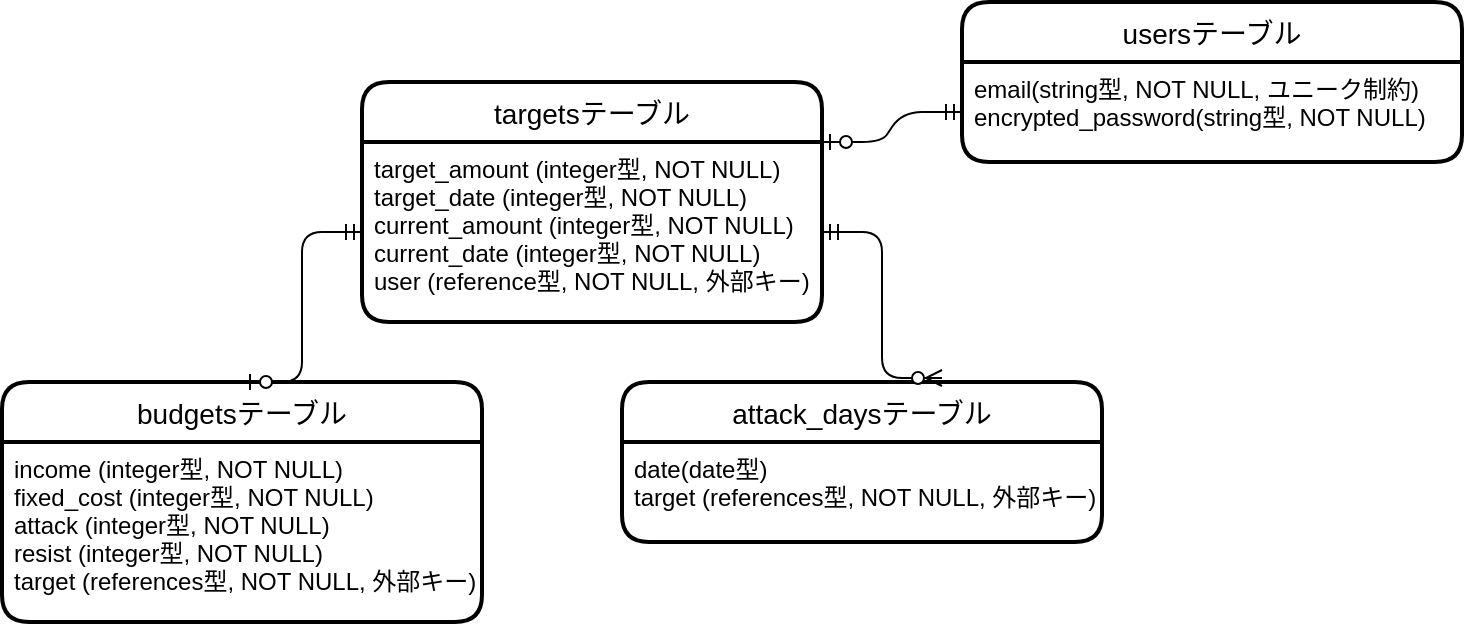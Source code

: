 <mxfile>
    <diagram id="yHRTXfMH0183FnZ9Wa_6" name="ページ1">
        <mxGraphModel dx="459" dy="326" grid="1" gridSize="10" guides="1" tooltips="1" connect="1" arrows="1" fold="1" page="1" pageScale="1" pageWidth="827" pageHeight="1169" math="0" shadow="0">
            <root>
                <mxCell id="0"/>
                <mxCell id="1" parent="0"/>
                <mxCell id="2" value="targetsテーブル" style="swimlane;childLayout=stackLayout;horizontal=1;startSize=30;horizontalStack=0;rounded=1;fontSize=14;fontStyle=0;strokeWidth=2;resizeParent=0;resizeLast=1;shadow=0;dashed=0;align=center;" parent="1" vertex="1">
                    <mxGeometry x="220" y="60" width="230" height="120" as="geometry"/>
                </mxCell>
                <mxCell id="3" value="target_amount (integer型, NOT NULL)&#10;target_date (integer型, NOT NULL)&#10;current_amount (integer型, NOT NULL)&#10;current_date (integer型, NOT NULL)&#10;user (reference型, NOT NULL, 外部キー)" style="align=left;strokeColor=none;fillColor=none;spacingLeft=4;fontSize=12;verticalAlign=top;resizable=0;rotatable=0;part=1;" parent="2" vertex="1">
                    <mxGeometry y="30" width="230" height="90" as="geometry"/>
                </mxCell>
                <mxCell id="4" value="budgetsテーブル" style="swimlane;childLayout=stackLayout;horizontal=1;startSize=30;horizontalStack=0;rounded=1;fontSize=14;fontStyle=0;strokeWidth=2;resizeParent=0;resizeLast=1;shadow=0;dashed=0;align=center;" parent="1" vertex="1">
                    <mxGeometry x="40" y="210" width="240" height="120" as="geometry"/>
                </mxCell>
                <mxCell id="5" value="income (integer型, NOT NULL)&#10;fixed_cost (integer型, NOT NULL)&#10;attack (integer型, NOT NULL)&#10;resist (integer型, NOT NULL)&#10;target (references型, NOT NULL, 外部キー)" style="align=left;strokeColor=none;fillColor=none;spacingLeft=4;fontSize=12;verticalAlign=top;resizable=0;rotatable=0;part=1;" parent="4" vertex="1">
                    <mxGeometry y="30" width="240" height="90" as="geometry"/>
                </mxCell>
                <mxCell id="6" value="attack_daysテーブル" style="swimlane;childLayout=stackLayout;horizontal=1;startSize=30;horizontalStack=0;rounded=1;fontSize=14;fontStyle=0;strokeWidth=2;resizeParent=0;resizeLast=1;shadow=0;dashed=0;align=center;" parent="1" vertex="1">
                    <mxGeometry x="350" y="210" width="240" height="80" as="geometry"/>
                </mxCell>
                <mxCell id="7" value="date(date型)&#10;target (references型, NOT NULL, 外部キー)" style="align=left;strokeColor=none;fillColor=none;spacingLeft=4;fontSize=12;verticalAlign=top;resizable=0;rotatable=0;part=1;" parent="6" vertex="1">
                    <mxGeometry y="30" width="240" height="50" as="geometry"/>
                </mxCell>
                <mxCell id="8" value="" style="edgeStyle=entityRelationEdgeStyle;fontSize=12;html=1;endArrow=ERzeroToOne;startArrow=ERmandOne;exitX=0;exitY=0.5;exitDx=0;exitDy=0;entryX=0.5;entryY=0;entryDx=0;entryDy=0;" parent="1" source="3" target="4" edge="1">
                    <mxGeometry width="100" height="100" relative="1" as="geometry">
                        <mxPoint x="50" y="170" as="sourcePoint"/>
                        <mxPoint x="150" y="70" as="targetPoint"/>
                    </mxGeometry>
                </mxCell>
                <mxCell id="9" value="" style="edgeStyle=entityRelationEdgeStyle;fontSize=12;html=1;endArrow=ERzeroToMany;startArrow=ERmandOne;exitX=1;exitY=0.5;exitDx=0;exitDy=0;" parent="1" source="3" edge="1">
                    <mxGeometry width="100" height="100" relative="1" as="geometry">
                        <mxPoint x="430" y="190" as="sourcePoint"/>
                        <mxPoint x="510" y="208" as="targetPoint"/>
                    </mxGeometry>
                </mxCell>
                <mxCell id="10" value="usersテーブル" style="swimlane;childLayout=stackLayout;horizontal=1;startSize=30;horizontalStack=0;rounded=1;fontSize=14;fontStyle=0;strokeWidth=2;resizeParent=0;resizeLast=1;shadow=0;dashed=0;align=center;" parent="1" vertex="1">
                    <mxGeometry x="520" y="20" width="250" height="80" as="geometry"/>
                </mxCell>
                <mxCell id="11" value="email(string型, NOT NULL, ユニーク制約)&#10;encrypted_password(string型, NOT NULL)" style="align=left;strokeColor=none;fillColor=none;spacingLeft=4;fontSize=12;verticalAlign=top;resizable=0;rotatable=0;part=1;" parent="10" vertex="1">
                    <mxGeometry y="30" width="250" height="50" as="geometry"/>
                </mxCell>
                <mxCell id="12" value="" style="edgeStyle=entityRelationEdgeStyle;fontSize=12;html=1;endArrow=ERzeroToOne;startArrow=ERmandOne;entryX=1;entryY=0;entryDx=0;entryDy=0;" parent="1" source="11" target="3" edge="1">
                    <mxGeometry width="100" height="100" relative="1" as="geometry">
                        <mxPoint x="540" y="240" as="sourcePoint"/>
                        <mxPoint x="640" y="140" as="targetPoint"/>
                    </mxGeometry>
                </mxCell>
            </root>
        </mxGraphModel>
    </diagram>
</mxfile>